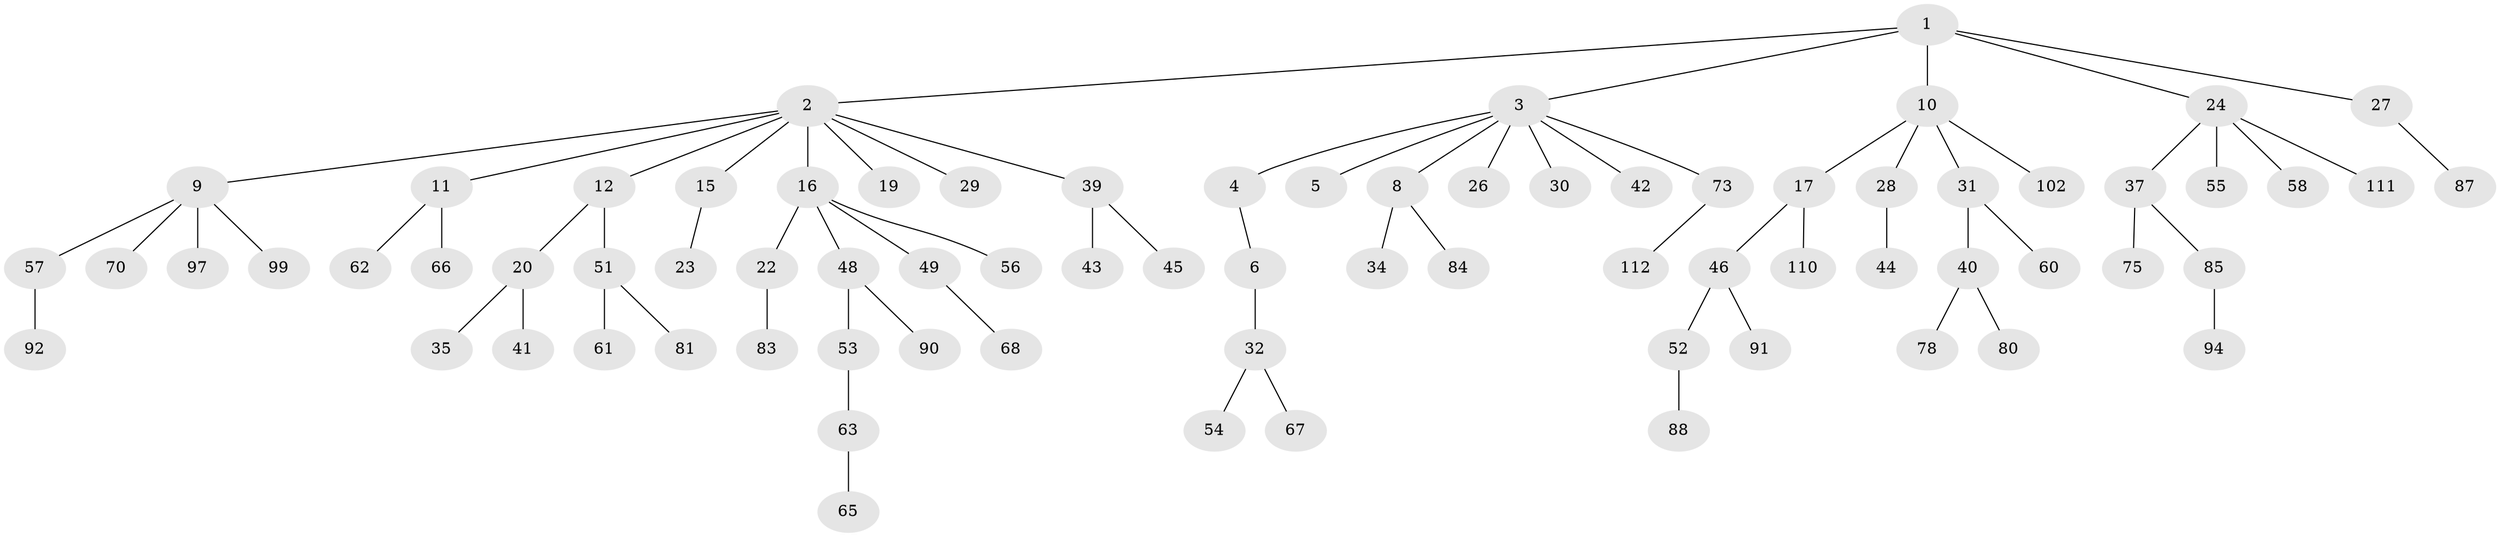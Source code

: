 // Generated by graph-tools (version 1.1) at 2025/52/02/27/25 19:52:10]
// undirected, 76 vertices, 75 edges
graph export_dot {
graph [start="1"]
  node [color=gray90,style=filled];
  1 [super="+76"];
  2 [super="+7"];
  3 [super="+25"];
  4 [super="+21"];
  5;
  6;
  8 [super="+100"];
  9 [super="+74"];
  10 [super="+14"];
  11 [super="+13"];
  12 [super="+79"];
  15 [super="+101"];
  16 [super="+18"];
  17 [super="+64"];
  19;
  20 [super="+38"];
  22;
  23;
  24 [super="+33"];
  26;
  27;
  28 [super="+47"];
  29;
  30 [super="+108"];
  31 [super="+59"];
  32 [super="+36"];
  34;
  35;
  37 [super="+89"];
  39 [super="+104"];
  40 [super="+93"];
  41;
  42;
  43;
  44 [super="+113"];
  45;
  46 [super="+50"];
  48 [super="+86"];
  49;
  51 [super="+98"];
  52 [super="+69"];
  53;
  54;
  55 [super="+82"];
  56;
  57 [super="+71"];
  58;
  60 [super="+72"];
  61;
  62;
  63 [super="+109"];
  65;
  66;
  67;
  68;
  70;
  73 [super="+77"];
  75;
  78;
  80;
  81;
  83 [super="+95"];
  84;
  85;
  87 [super="+96"];
  88 [super="+106"];
  90;
  91;
  92 [super="+103"];
  94 [super="+105"];
  97;
  99;
  102 [super="+107"];
  110;
  111;
  112;
  1 -- 2;
  1 -- 3;
  1 -- 10;
  1 -- 24;
  1 -- 27;
  2 -- 11;
  2 -- 15;
  2 -- 16;
  2 -- 29;
  2 -- 19;
  2 -- 39;
  2 -- 9;
  2 -- 12;
  3 -- 4;
  3 -- 5;
  3 -- 8;
  3 -- 42;
  3 -- 73;
  3 -- 26;
  3 -- 30;
  4 -- 6;
  6 -- 32;
  8 -- 34;
  8 -- 84;
  9 -- 57;
  9 -- 70;
  9 -- 97;
  9 -- 99;
  10 -- 17;
  10 -- 102;
  10 -- 28;
  10 -- 31;
  11 -- 66;
  11 -- 62;
  12 -- 20;
  12 -- 51;
  15 -- 23;
  16 -- 48;
  16 -- 49;
  16 -- 56;
  16 -- 22;
  17 -- 46;
  17 -- 110;
  20 -- 35;
  20 -- 41;
  22 -- 83;
  24 -- 58;
  24 -- 55;
  24 -- 37;
  24 -- 111;
  27 -- 87;
  28 -- 44;
  31 -- 40;
  31 -- 60;
  32 -- 54;
  32 -- 67;
  37 -- 75;
  37 -- 85;
  39 -- 43;
  39 -- 45;
  40 -- 78;
  40 -- 80;
  46 -- 91;
  46 -- 52;
  48 -- 53;
  48 -- 90;
  49 -- 68;
  51 -- 61;
  51 -- 81;
  52 -- 88;
  53 -- 63;
  57 -- 92;
  63 -- 65;
  73 -- 112;
  85 -- 94;
}
